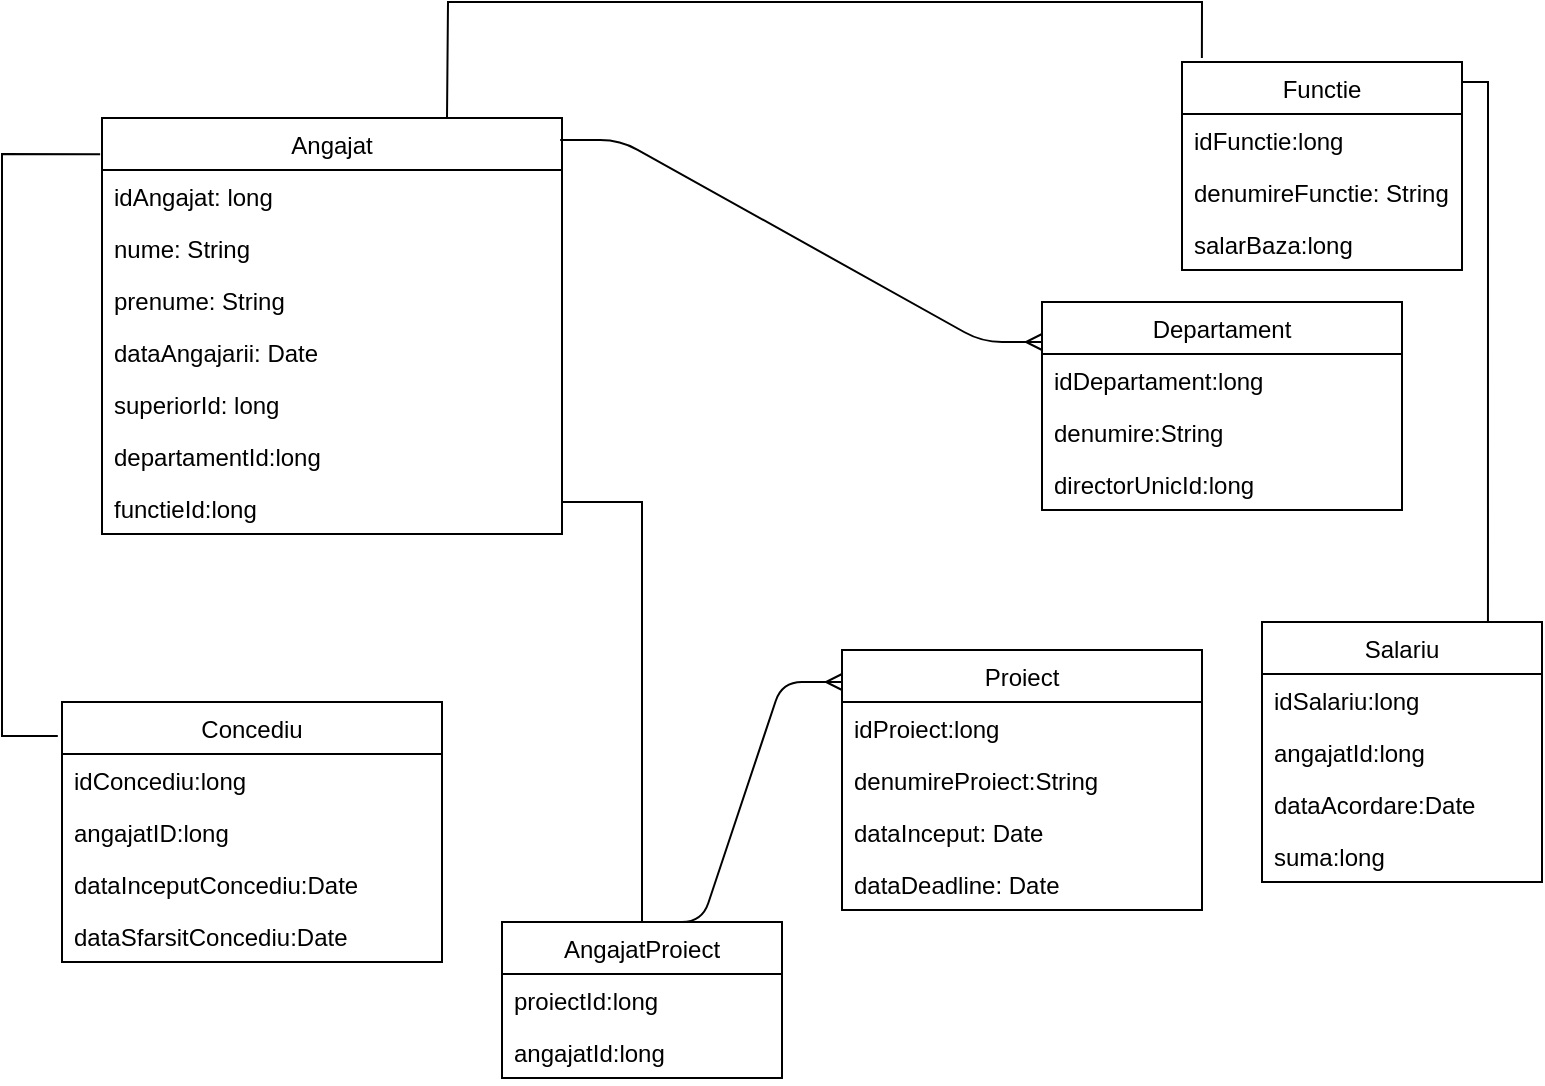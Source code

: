 <mxfile version="14.9.0" type="device"><diagram id="C5RBs43oDa-KdzZeNtuy" name="Page-1"><mxGraphModel dx="1240" dy="607" grid="1" gridSize="10" guides="1" tooltips="1" connect="1" arrows="1" fold="1" page="1" pageScale="1" pageWidth="827" pageHeight="1169" math="0" shadow="0"><root><mxCell id="WIyWlLk6GJQsqaUBKTNV-0"/><mxCell id="WIyWlLk6GJQsqaUBKTNV-1" parent="WIyWlLk6GJQsqaUBKTNV-0"/><mxCell id="4p96_RkISTjAkPTcUdzz-18" value="Angajat" style="swimlane;fontStyle=0;childLayout=stackLayout;horizontal=1;startSize=26;fillColor=none;horizontalStack=0;resizeParent=1;resizeParentMax=0;resizeLast=0;collapsible=1;marginBottom=0;" parent="WIyWlLk6GJQsqaUBKTNV-1" vertex="1"><mxGeometry x="90" y="468" width="230" height="208" as="geometry"/></mxCell><mxCell id="BmGgOxse-oFAVmxYtrCP-30" value="idAngajat: long" style="text;strokeColor=none;fillColor=none;align=left;verticalAlign=top;spacingLeft=4;spacingRight=4;overflow=hidden;rotatable=0;points=[[0,0.5],[1,0.5]];portConstraint=eastwest;" parent="4p96_RkISTjAkPTcUdzz-18" vertex="1"><mxGeometry y="26" width="230" height="26" as="geometry"/></mxCell><mxCell id="4p96_RkISTjAkPTcUdzz-20" value="nume: String" style="text;strokeColor=none;fillColor=none;align=left;verticalAlign=top;spacingLeft=4;spacingRight=4;overflow=hidden;rotatable=0;points=[[0,0.5],[1,0.5]];portConstraint=eastwest;" parent="4p96_RkISTjAkPTcUdzz-18" vertex="1"><mxGeometry y="52" width="230" height="26" as="geometry"/></mxCell><mxCell id="4p96_RkISTjAkPTcUdzz-21" value="prenume: String" style="text;strokeColor=none;fillColor=none;align=left;verticalAlign=top;spacingLeft=4;spacingRight=4;overflow=hidden;rotatable=0;points=[[0,0.5],[1,0.5]];portConstraint=eastwest;" parent="4p96_RkISTjAkPTcUdzz-18" vertex="1"><mxGeometry y="78" width="230" height="26" as="geometry"/></mxCell><mxCell id="4p96_RkISTjAkPTcUdzz-22" value="dataAngajarii: Date" style="text;strokeColor=none;fillColor=none;align=left;verticalAlign=top;spacingLeft=4;spacingRight=4;overflow=hidden;rotatable=0;points=[[0,0.5],[1,0.5]];portConstraint=eastwest;" parent="4p96_RkISTjAkPTcUdzz-18" vertex="1"><mxGeometry y="104" width="230" height="26" as="geometry"/></mxCell><mxCell id="BmGgOxse-oFAVmxYtrCP-0" value="superiorId: long" style="text;strokeColor=none;fillColor=none;align=left;verticalAlign=top;spacingLeft=4;spacingRight=4;overflow=hidden;rotatable=0;points=[[0,0.5],[1,0.5]];portConstraint=eastwest;" parent="4p96_RkISTjAkPTcUdzz-18" vertex="1"><mxGeometry y="130" width="230" height="26" as="geometry"/></mxCell><mxCell id="BmGgOxse-oFAVmxYtrCP-1" value="departamentId:long" style="text;strokeColor=none;fillColor=none;align=left;verticalAlign=top;spacingLeft=4;spacingRight=4;overflow=hidden;rotatable=0;points=[[0,0.5],[1,0.5]];portConstraint=eastwest;" parent="4p96_RkISTjAkPTcUdzz-18" vertex="1"><mxGeometry y="156" width="230" height="26" as="geometry"/></mxCell><mxCell id="BmGgOxse-oFAVmxYtrCP-35" value="functieId:long" style="text;strokeColor=none;fillColor=none;align=left;verticalAlign=top;spacingLeft=4;spacingRight=4;overflow=hidden;rotatable=0;points=[[0,0.5],[1,0.5]];portConstraint=eastwest;" parent="4p96_RkISTjAkPTcUdzz-18" vertex="1"><mxGeometry y="182" width="230" height="26" as="geometry"/></mxCell><mxCell id="BmGgOxse-oFAVmxYtrCP-2" value="Functie" style="swimlane;fontStyle=0;childLayout=stackLayout;horizontal=1;startSize=26;fillColor=none;horizontalStack=0;resizeParent=1;resizeParentMax=0;resizeLast=0;collapsible=1;marginBottom=0;" parent="WIyWlLk6GJQsqaUBKTNV-1" vertex="1"><mxGeometry x="630" y="440" width="140" height="104" as="geometry"/></mxCell><mxCell id="BmGgOxse-oFAVmxYtrCP-3" value="idFunctie:long" style="text;strokeColor=none;fillColor=none;align=left;verticalAlign=top;spacingLeft=4;spacingRight=4;overflow=hidden;rotatable=0;points=[[0,0.5],[1,0.5]];portConstraint=eastwest;" parent="BmGgOxse-oFAVmxYtrCP-2" vertex="1"><mxGeometry y="26" width="140" height="26" as="geometry"/></mxCell><mxCell id="BmGgOxse-oFAVmxYtrCP-37" value="denumireFunctie: String" style="text;strokeColor=none;fillColor=none;align=left;verticalAlign=top;spacingLeft=4;spacingRight=4;overflow=hidden;rotatable=0;points=[[0,0.5],[1,0.5]];portConstraint=eastwest;" parent="BmGgOxse-oFAVmxYtrCP-2" vertex="1"><mxGeometry y="52" width="140" height="26" as="geometry"/></mxCell><mxCell id="BmGgOxse-oFAVmxYtrCP-4" value="salarBaza:long" style="text;strokeColor=none;fillColor=none;align=left;verticalAlign=top;spacingLeft=4;spacingRight=4;overflow=hidden;rotatable=0;points=[[0,0.5],[1,0.5]];portConstraint=eastwest;" parent="BmGgOxse-oFAVmxYtrCP-2" vertex="1"><mxGeometry y="78" width="140" height="26" as="geometry"/></mxCell><mxCell id="BmGgOxse-oFAVmxYtrCP-6" value="Proiect" style="swimlane;fontStyle=0;childLayout=stackLayout;horizontal=1;startSize=26;fillColor=none;horizontalStack=0;resizeParent=1;resizeParentMax=0;resizeLast=0;collapsible=1;marginBottom=0;" parent="WIyWlLk6GJQsqaUBKTNV-1" vertex="1"><mxGeometry x="460" y="734" width="180" height="130" as="geometry"/></mxCell><mxCell id="BmGgOxse-oFAVmxYtrCP-7" value="idProiect:long" style="text;strokeColor=none;fillColor=none;align=left;verticalAlign=top;spacingLeft=4;spacingRight=4;overflow=hidden;rotatable=0;points=[[0,0.5],[1,0.5]];portConstraint=eastwest;" parent="BmGgOxse-oFAVmxYtrCP-6" vertex="1"><mxGeometry y="26" width="180" height="26" as="geometry"/></mxCell><mxCell id="BmGgOxse-oFAVmxYtrCP-48" value="denumireProiect:String" style="text;strokeColor=none;fillColor=none;align=left;verticalAlign=top;spacingLeft=4;spacingRight=4;overflow=hidden;rotatable=0;points=[[0,0.5],[1,0.5]];portConstraint=eastwest;" parent="BmGgOxse-oFAVmxYtrCP-6" vertex="1"><mxGeometry y="52" width="180" height="26" as="geometry"/></mxCell><mxCell id="BmGgOxse-oFAVmxYtrCP-8" value="dataInceput: Date" style="text;strokeColor=none;fillColor=none;align=left;verticalAlign=top;spacingLeft=4;spacingRight=4;overflow=hidden;rotatable=0;points=[[0,0.5],[1,0.5]];portConstraint=eastwest;" parent="BmGgOxse-oFAVmxYtrCP-6" vertex="1"><mxGeometry y="78" width="180" height="26" as="geometry"/></mxCell><mxCell id="BmGgOxse-oFAVmxYtrCP-9" value="dataDeadline: Date" style="text;strokeColor=none;fillColor=none;align=left;verticalAlign=top;spacingLeft=4;spacingRight=4;overflow=hidden;rotatable=0;points=[[0,0.5],[1,0.5]];portConstraint=eastwest;" parent="BmGgOxse-oFAVmxYtrCP-6" vertex="1"><mxGeometry y="104" width="180" height="26" as="geometry"/></mxCell><mxCell id="BmGgOxse-oFAVmxYtrCP-11" value="Concediu" style="swimlane;fontStyle=0;childLayout=stackLayout;horizontal=1;startSize=26;fillColor=none;horizontalStack=0;resizeParent=1;resizeParentMax=0;resizeLast=0;collapsible=1;marginBottom=0;" parent="WIyWlLk6GJQsqaUBKTNV-1" vertex="1"><mxGeometry x="70" y="760" width="190" height="130" as="geometry"/></mxCell><mxCell id="BmGgOxse-oFAVmxYtrCP-12" value="idConcediu:long" style="text;strokeColor=none;fillColor=none;align=left;verticalAlign=top;spacingLeft=4;spacingRight=4;overflow=hidden;rotatable=0;points=[[0,0.5],[1,0.5]];portConstraint=eastwest;" parent="BmGgOxse-oFAVmxYtrCP-11" vertex="1"><mxGeometry y="26" width="190" height="26" as="geometry"/></mxCell><mxCell id="BmGgOxse-oFAVmxYtrCP-13" value="angajatID:long" style="text;strokeColor=none;fillColor=none;align=left;verticalAlign=top;spacingLeft=4;spacingRight=4;overflow=hidden;rotatable=0;points=[[0,0.5],[1,0.5]];portConstraint=eastwest;" parent="BmGgOxse-oFAVmxYtrCP-11" vertex="1"><mxGeometry y="52" width="190" height="26" as="geometry"/></mxCell><mxCell id="BmGgOxse-oFAVmxYtrCP-54" value="dataInceputConcediu:Date" style="text;strokeColor=none;fillColor=none;align=left;verticalAlign=top;spacingLeft=4;spacingRight=4;overflow=hidden;rotatable=0;points=[[0,0.5],[1,0.5]];portConstraint=eastwest;" parent="BmGgOxse-oFAVmxYtrCP-11" vertex="1"><mxGeometry y="78" width="190" height="26" as="geometry"/></mxCell><mxCell id="BmGgOxse-oFAVmxYtrCP-55" value="dataSfarsitConcediu:Date" style="text;strokeColor=none;fillColor=none;align=left;verticalAlign=top;spacingLeft=4;spacingRight=4;overflow=hidden;rotatable=0;points=[[0,0.5],[1,0.5]];portConstraint=eastwest;" parent="BmGgOxse-oFAVmxYtrCP-11" vertex="1"><mxGeometry y="104" width="190" height="26" as="geometry"/></mxCell><mxCell id="BmGgOxse-oFAVmxYtrCP-15" value="Departament" style="swimlane;fontStyle=0;childLayout=stackLayout;horizontal=1;startSize=26;fillColor=none;horizontalStack=0;resizeParent=1;resizeParentMax=0;resizeLast=0;collapsible=1;marginBottom=0;" parent="WIyWlLk6GJQsqaUBKTNV-1" vertex="1"><mxGeometry x="560" y="560" width="180" height="104" as="geometry"/></mxCell><mxCell id="BmGgOxse-oFAVmxYtrCP-16" value="idDepartament:long" style="text;strokeColor=none;fillColor=none;align=left;verticalAlign=top;spacingLeft=4;spacingRight=4;overflow=hidden;rotatable=0;points=[[0,0.5],[1,0.5]];portConstraint=eastwest;" parent="BmGgOxse-oFAVmxYtrCP-15" vertex="1"><mxGeometry y="26" width="180" height="26" as="geometry"/></mxCell><mxCell id="BmGgOxse-oFAVmxYtrCP-17" value="denumire:String" style="text;strokeColor=none;fillColor=none;align=left;verticalAlign=top;spacingLeft=4;spacingRight=4;overflow=hidden;rotatable=0;points=[[0,0.5],[1,0.5]];portConstraint=eastwest;" parent="BmGgOxse-oFAVmxYtrCP-15" vertex="1"><mxGeometry y="52" width="180" height="26" as="geometry"/></mxCell><mxCell id="BmGgOxse-oFAVmxYtrCP-18" value="directorUnicId:long" style="text;strokeColor=none;fillColor=none;align=left;verticalAlign=top;spacingLeft=4;spacingRight=4;overflow=hidden;rotatable=0;points=[[0,0.5],[1,0.5]];portConstraint=eastwest;" parent="BmGgOxse-oFAVmxYtrCP-15" vertex="1"><mxGeometry y="78" width="180" height="26" as="geometry"/></mxCell><mxCell id="BmGgOxse-oFAVmxYtrCP-38" value="Salariu" style="swimlane;fontStyle=0;childLayout=stackLayout;horizontal=1;startSize=26;fillColor=none;horizontalStack=0;resizeParent=1;resizeParentMax=0;resizeLast=0;collapsible=1;marginBottom=0;" parent="WIyWlLk6GJQsqaUBKTNV-1" vertex="1"><mxGeometry x="670" y="720" width="140" height="130" as="geometry"/></mxCell><mxCell id="BmGgOxse-oFAVmxYtrCP-39" value="idSalariu:long" style="text;strokeColor=none;fillColor=none;align=left;verticalAlign=top;spacingLeft=4;spacingRight=4;overflow=hidden;rotatable=0;points=[[0,0.5],[1,0.5]];portConstraint=eastwest;" parent="BmGgOxse-oFAVmxYtrCP-38" vertex="1"><mxGeometry y="26" width="140" height="26" as="geometry"/></mxCell><mxCell id="BmGgOxse-oFAVmxYtrCP-40" value="angajatId:long" style="text;strokeColor=none;fillColor=none;align=left;verticalAlign=top;spacingLeft=4;spacingRight=4;overflow=hidden;rotatable=0;points=[[0,0.5],[1,0.5]];portConstraint=eastwest;" parent="BmGgOxse-oFAVmxYtrCP-38" vertex="1"><mxGeometry y="52" width="140" height="26" as="geometry"/></mxCell><mxCell id="BmGgOxse-oFAVmxYtrCP-41" value="dataAcordare:Date" style="text;strokeColor=none;fillColor=none;align=left;verticalAlign=top;spacingLeft=4;spacingRight=4;overflow=hidden;rotatable=0;points=[[0,0.5],[1,0.5]];portConstraint=eastwest;" parent="BmGgOxse-oFAVmxYtrCP-38" vertex="1"><mxGeometry y="78" width="140" height="26" as="geometry"/></mxCell><mxCell id="BmGgOxse-oFAVmxYtrCP-42" value="suma:long" style="text;strokeColor=none;fillColor=none;align=left;verticalAlign=top;spacingLeft=4;spacingRight=4;overflow=hidden;rotatable=0;points=[[0,0.5],[1,0.5]];portConstraint=eastwest;" parent="BmGgOxse-oFAVmxYtrCP-38" vertex="1"><mxGeometry y="104" width="140" height="26" as="geometry"/></mxCell><mxCell id="BmGgOxse-oFAVmxYtrCP-50" value="AngajatProiect" style="swimlane;fontStyle=0;childLayout=stackLayout;horizontal=1;startSize=26;fillColor=none;horizontalStack=0;resizeParent=1;resizeParentMax=0;resizeLast=0;collapsible=1;marginBottom=0;" parent="WIyWlLk6GJQsqaUBKTNV-1" vertex="1"><mxGeometry x="290" y="870" width="140" height="78" as="geometry"/></mxCell><mxCell id="BmGgOxse-oFAVmxYtrCP-51" value="proiectId:long" style="text;strokeColor=none;fillColor=none;align=left;verticalAlign=top;spacingLeft=4;spacingRight=4;overflow=hidden;rotatable=0;points=[[0,0.5],[1,0.5]];portConstraint=eastwest;" parent="BmGgOxse-oFAVmxYtrCP-50" vertex="1"><mxGeometry y="26" width="140" height="26" as="geometry"/></mxCell><mxCell id="BmGgOxse-oFAVmxYtrCP-52" value="angajatId:long" style="text;strokeColor=none;fillColor=none;align=left;verticalAlign=top;spacingLeft=4;spacingRight=4;overflow=hidden;rotatable=0;points=[[0,0.5],[1,0.5]];portConstraint=eastwest;" parent="BmGgOxse-oFAVmxYtrCP-50" vertex="1"><mxGeometry y="52" width="140" height="26" as="geometry"/></mxCell><mxCell id="J8qA1ru86Mk02C7hDR-N-5" value="" style="endArrow=none;html=1;rounded=0;exitX=0.75;exitY=0;exitDx=0;exitDy=0;entryX=0.071;entryY=-0.019;entryDx=0;entryDy=0;entryPerimeter=0;" edge="1" parent="WIyWlLk6GJQsqaUBKTNV-1" source="4p96_RkISTjAkPTcUdzz-18" target="BmGgOxse-oFAVmxYtrCP-2"><mxGeometry relative="1" as="geometry"><mxPoint x="280" y="380" as="sourcePoint"/><mxPoint x="530" y="410" as="targetPoint"/><Array as="points"><mxPoint x="263" y="410"/><mxPoint x="640" y="410"/></Array></mxGeometry></mxCell><mxCell id="J8qA1ru86Mk02C7hDR-N-6" value="" style="endArrow=none;html=1;rounded=0;entryX=0.807;entryY=0;entryDx=0;entryDy=0;entryPerimeter=0;" edge="1" parent="WIyWlLk6GJQsqaUBKTNV-1" target="BmGgOxse-oFAVmxYtrCP-38"><mxGeometry relative="1" as="geometry"><mxPoint x="770" y="450" as="sourcePoint"/><mxPoint x="930" y="450" as="targetPoint"/><Array as="points"><mxPoint x="783" y="450"/></Array></mxGeometry></mxCell><mxCell id="J8qA1ru86Mk02C7hDR-N-8" value="" style="edgeStyle=entityRelationEdgeStyle;fontSize=12;html=1;endArrow=ERmany;exitX=0.996;exitY=0.053;exitDx=0;exitDy=0;exitPerimeter=0;" edge="1" parent="WIyWlLk6GJQsqaUBKTNV-1" source="4p96_RkISTjAkPTcUdzz-18"><mxGeometry width="100" height="100" relative="1" as="geometry"><mxPoint x="470" y="680" as="sourcePoint"/><mxPoint x="560" y="580" as="targetPoint"/></mxGeometry></mxCell><mxCell id="J8qA1ru86Mk02C7hDR-N-9" value="" style="edgeStyle=entityRelationEdgeStyle;fontSize=12;html=1;endArrow=ERmany;exitX=0.5;exitY=0;exitDx=0;exitDy=0;" edge="1" parent="WIyWlLk6GJQsqaUBKTNV-1" source="BmGgOxse-oFAVmxYtrCP-50"><mxGeometry width="100" height="100" relative="1" as="geometry"><mxPoint x="410" y="780" as="sourcePoint"/><mxPoint x="460" y="750" as="targetPoint"/></mxGeometry></mxCell><mxCell id="J8qA1ru86Mk02C7hDR-N-10" value="" style="endArrow=none;html=1;rounded=0;exitX=-0.004;exitY=0.087;exitDx=0;exitDy=0;exitPerimeter=0;entryX=-0.011;entryY=0.131;entryDx=0;entryDy=0;entryPerimeter=0;" edge="1" parent="WIyWlLk6GJQsqaUBKTNV-1" source="4p96_RkISTjAkPTcUdzz-18" target="BmGgOxse-oFAVmxYtrCP-11"><mxGeometry relative="1" as="geometry"><mxPoint x="380" y="630" as="sourcePoint"/><mxPoint x="540" y="630" as="targetPoint"/><Array as="points"><mxPoint x="40" y="486"/><mxPoint x="40" y="777"/></Array></mxGeometry></mxCell><mxCell id="J8qA1ru86Mk02C7hDR-N-11" value="" style="endArrow=none;html=1;rounded=0;entryX=0.5;entryY=0;entryDx=0;entryDy=0;" edge="1" parent="WIyWlLk6GJQsqaUBKTNV-1" target="BmGgOxse-oFAVmxYtrCP-50"><mxGeometry relative="1" as="geometry"><mxPoint x="320" y="660" as="sourcePoint"/><mxPoint x="380" y="730" as="targetPoint"/><Array as="points"><mxPoint x="360" y="660"/></Array></mxGeometry></mxCell></root></mxGraphModel></diagram></mxfile>